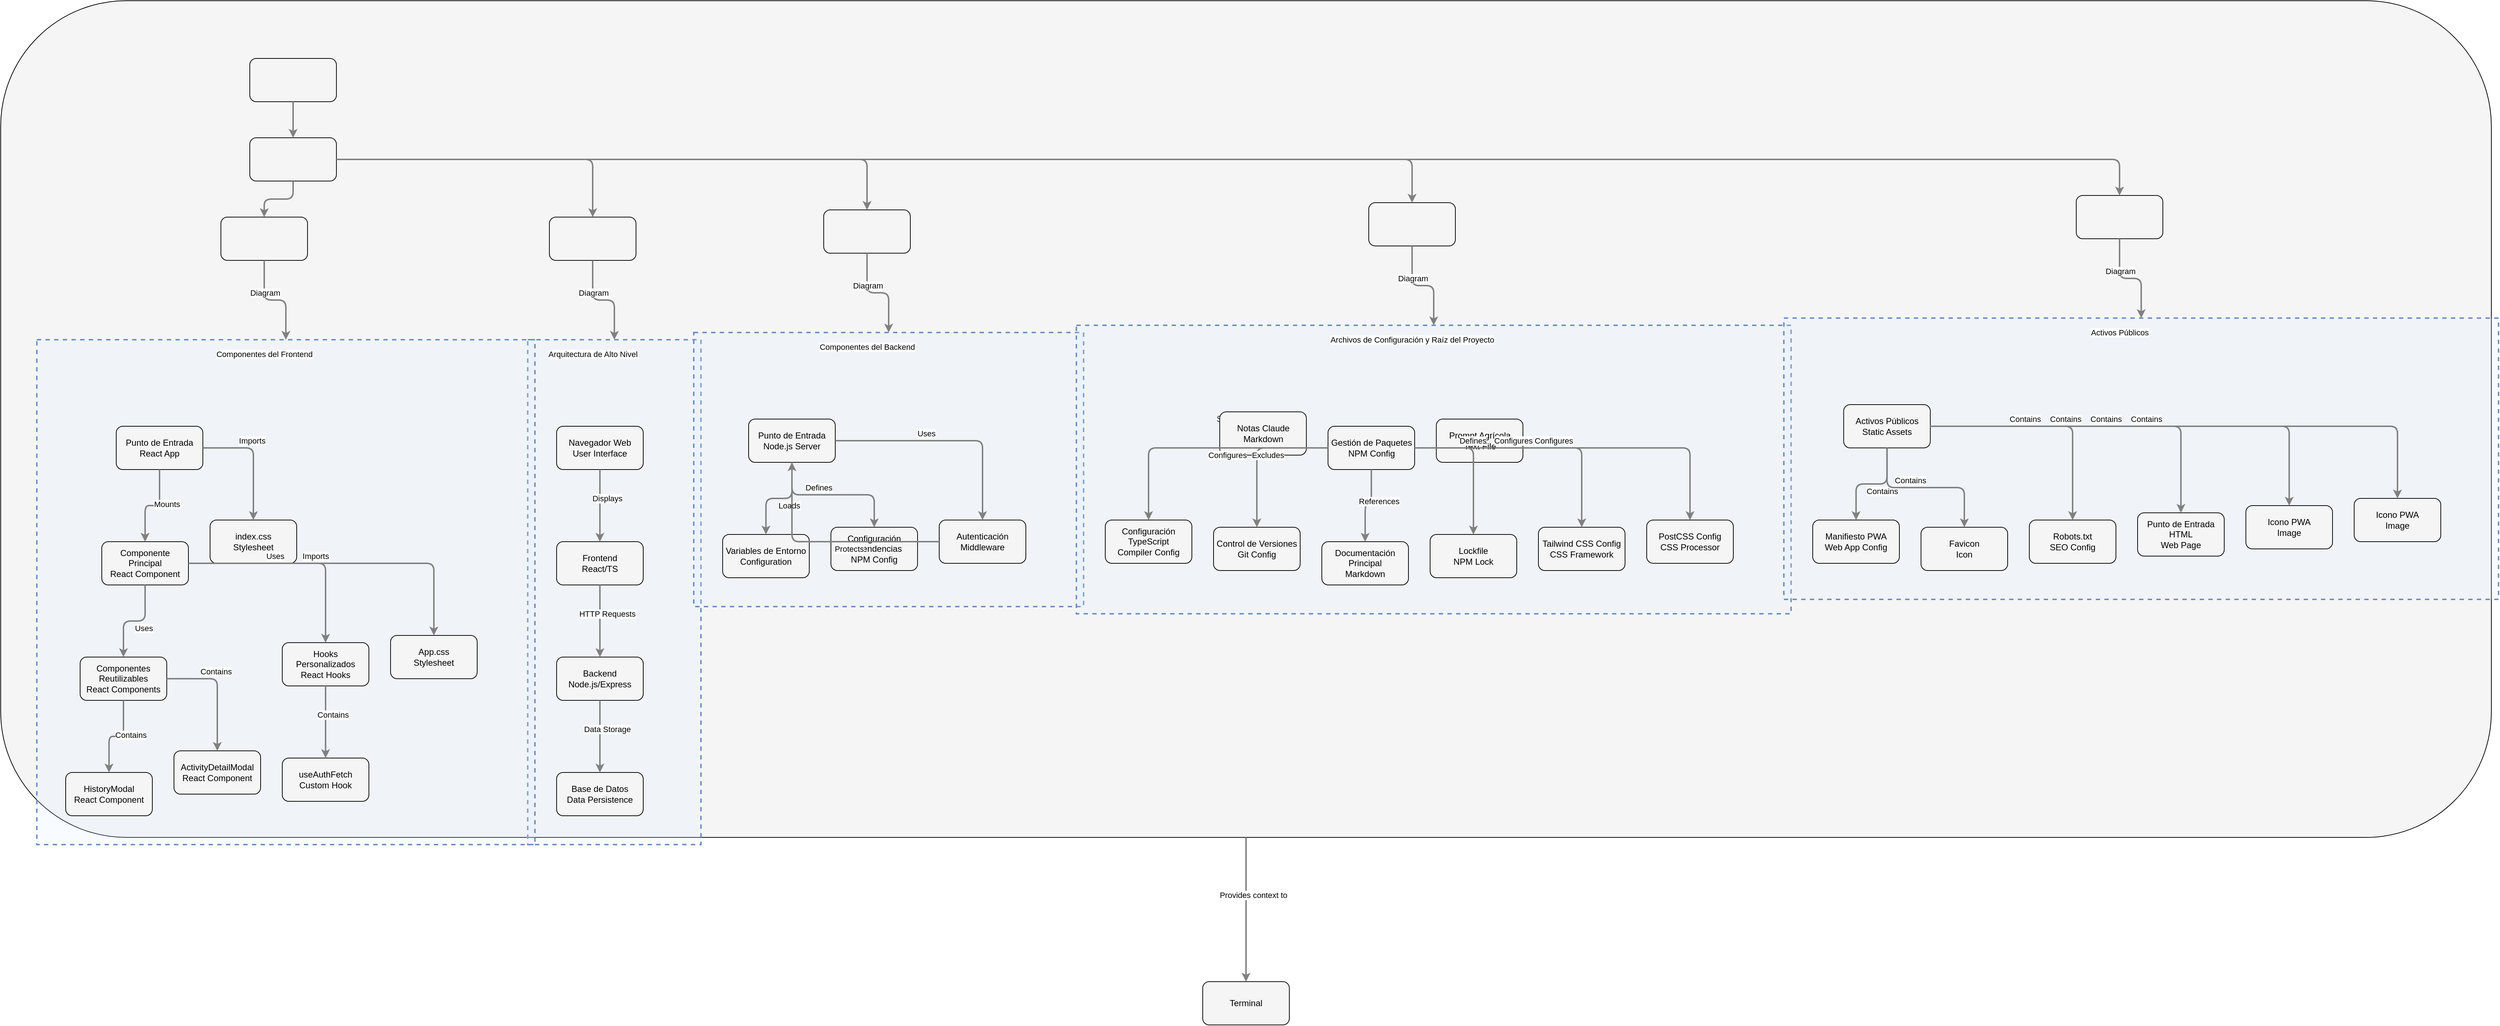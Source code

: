 <?xml version="1.0" encoding="UTF-8"?>
      <mxfile version="14.6.5" type="device">
        <diagram id="codeviz-diagram" name="System Diagram">
          <mxGraphModel dx="1000" dy="1000" grid="1" gridSize="10" guides="1" tooltips="1" connect="1" arrows="1" fold="1" page="1" pageScale="1" pageWidth="1169" pageHeight="827" math="0" shadow="0">
            <root>
              <mxCell id="0"/>
              <mxCell id="1" parent="0"/>
              <mxCell id="section-diagram-5bbf30b0ea00a8905896c60dfb30f44a-Arquitectura-de-Alto-Nivel-wrapper" value="" style="html=1;whiteSpace=wrap;container=1;fillColor=#dae8fc;strokeColor=#6c8ebf;dashed=1;fillOpacity=20;strokeWidth=2;containerType=none;recursiveResize=0;movable=1;resizable=1;autosize=0;dropTarget=0" vertex="1" parent="search-results-group-5bbf30b0ea00a8905896c60dfb30f44a">
                <mxGeometry x="730" y="470" width="240" height="700" as="geometry"/>
              </mxCell>
              <mxCell id="section-diagram-5bbf30b0ea00a8905896c60dfb30f44a-Arquitectura-de-Alto-Nivel-wrapper_label" value="Arquitectura de Alto Nivel" style="edgeLabel;html=1;align=center;verticalAlign=middle;resizable=0;labelBackgroundColor=white;spacing=5" vertex="1" parent="search-results-group-5bbf30b0ea00a8905896c60dfb30f44a">
                <mxGeometry x="738" y="478" width="164" height="24" as="geometry"/>
              </mxCell>
<mxCell id="section-diagram-5bbf30b0ea00a8905896c60dfb30f44a-Componentes-del-Backend-wrapper" value="" style="html=1;whiteSpace=wrap;container=1;fillColor=#dae8fc;strokeColor=#6c8ebf;dashed=1;fillOpacity=20;strokeWidth=2;containerType=none;recursiveResize=0;movable=1;resizable=1;autosize=0;dropTarget=0" vertex="1" parent="search-results-group-5bbf30b0ea00a8905896c60dfb30f44a">
                <mxGeometry x="960" y="460" width="540" height="380" as="geometry"/>
              </mxCell>
              <mxCell id="section-diagram-5bbf30b0ea00a8905896c60dfb30f44a-Componentes-del-Backend-wrapper_label" value="Componentes del Backend" style="edgeLabel;html=1;align=center;verticalAlign=middle;resizable=0;labelBackgroundColor=white;spacing=5" vertex="1" parent="search-results-group-5bbf30b0ea00a8905896c60dfb30f44a">
                <mxGeometry x="968" y="468" width="464" height="24" as="geometry"/>
              </mxCell>
<mxCell id="section-diagram-5bbf30b0ea00a8905896c60dfb30f44a-Componentes-del-Frontend-wrapper" value="" style="html=1;whiteSpace=wrap;container=1;fillColor=#dae8fc;strokeColor=#6c8ebf;dashed=1;fillOpacity=20;strokeWidth=2;containerType=none;recursiveResize=0;movable=1;resizable=1;autosize=0;dropTarget=0" vertex="1" parent="search-results-group-5bbf30b0ea00a8905896c60dfb30f44a">
                <mxGeometry x="50" y="470" width="690" height="700" as="geometry"/>
              </mxCell>
              <mxCell id="section-diagram-5bbf30b0ea00a8905896c60dfb30f44a-Componentes-del-Frontend-wrapper_label" value="Componentes del Frontend" style="edgeLabel;html=1;align=center;verticalAlign=middle;resizable=0;labelBackgroundColor=white;spacing=5" vertex="1" parent="search-results-group-5bbf30b0ea00a8905896c60dfb30f44a">
                <mxGeometry x="58" y="478" width="614" height="24" as="geometry"/>
              </mxCell>
<mxCell id="section-diagram-5bbf30b0ea00a8905896c60dfb30f44a-Archivos-de-Configuración-y-Raíz-del-Proyecto-wrapper" value="" style="html=1;whiteSpace=wrap;container=1;fillColor=#dae8fc;strokeColor=#6c8ebf;dashed=1;fillOpacity=20;strokeWidth=2;containerType=none;recursiveResize=0;movable=1;resizable=1;autosize=0;dropTarget=0" vertex="1" parent="search-results-group-5bbf30b0ea00a8905896c60dfb30f44a">
                <mxGeometry x="1490" y="450" width="990" height="400" as="geometry"/>
              </mxCell>
              <mxCell id="section-diagram-5bbf30b0ea00a8905896c60dfb30f44a-Archivos-de-Configuración-y-Raíz-del-Proyecto-wrapper_label" value="Archivos de Configuración y Raíz del Proyecto" style="edgeLabel;html=1;align=center;verticalAlign=middle;resizable=0;labelBackgroundColor=white;spacing=5" vertex="1" parent="search-results-group-5bbf30b0ea00a8905896c60dfb30f44a">
                <mxGeometry x="1498" y="458" width="914" height="24" as="geometry"/>
              </mxCell>
<mxCell id="section-diagram-5bbf30b0ea00a8905896c60dfb30f44a-Activos-Públicos-wrapper" value="" style="html=1;whiteSpace=wrap;container=1;fillColor=#dae8fc;strokeColor=#6c8ebf;dashed=1;fillOpacity=20;strokeWidth=2;containerType=none;recursiveResize=0;movable=1;resizable=1;autosize=0;dropTarget=0" vertex="1" parent="search-results-group-5bbf30b0ea00a8905896c60dfb30f44a">
                <mxGeometry x="2470" y="440" width="990" height="390" as="geometry"/>
              </mxCell>
              <mxCell id="section-diagram-5bbf30b0ea00a8905896c60dfb30f44a-Activos-Públicos-wrapper_label" value="Activos Públicos" style="edgeLabel;html=1;align=center;verticalAlign=middle;resizable=0;labelBackgroundColor=white;spacing=5" vertex="1" parent="search-results-group-5bbf30b0ea00a8905896c60dfb30f44a">
                <mxGeometry x="2478" y="448" width="914" height="24" as="geometry"/>
              </mxCell>
              <mxCell id="search-results-group-5bbf30b0ea00a8905896c60dfb30f44a" value="Search Results" style="rounded=1;whiteSpace=wrap;html=1;fillColor=#f5f5f5" vertex="1" parent="1">
                    <mxGeometry x="12" y="12" width="3450" height="1160" as="geometry"/>
                  </mxCell>
<mxCell id="terminal-5bbf30b0ea00a8905896c60dfb30f44a" value="Terminal" style="rounded=1;whiteSpace=wrap;html=1;fillColor=#f5f5f5" vertex="1" parent="1">
                    <mxGeometry x="1677" y="1372" width="120" height="60" as="geometry"/>
                  </mxCell>
<mxCell id="search-result-5bbf30b0ea00a8905896c60dfb30f44a" value="" style="rounded=1;whiteSpace=wrap;html=1;fillColor=#f5f5f5" vertex="1" parent="search-results-group-5bbf30b0ea00a8905896c60dfb30f44a">
                    <mxGeometry x="345" y="80" width="120" height="60" as="geometry"/>
                  </mxCell>
<mxCell id="backend_5bbf30b0ea00a8905896c60dfb30f44a_section_section-diagram-5bbf30b0ea00a8905896c60dfb30f44a-Arquitectura-de-Alto-Nivel" value="Backend&lt;br&gt;Node.js/Express" style="rounded=1;whiteSpace=wrap;html=1;fillColor=#f5f5f5" vertex="1" parent="section-diagram-5bbf30b0ea00a8905896c60dfb30f44a-Arquitectura-de-Alto-Nivel-wrapper">
                    <mxGeometry x="40" y="440" width="120" height="60" as="geometry"/>
                  </mxCell>
<mxCell id="browser_5bbf30b0ea00a8905896c60dfb30f44a_section_section-diagram-5bbf30b0ea00a8905896c60dfb30f44a-Arquitectura-de-Alto-Nivel" value="Navegador Web&lt;br&gt;User Interface" style="rounded=1;whiteSpace=wrap;html=1;fillColor=#f5f5f5" vertex="1" parent="section-diagram-5bbf30b0ea00a8905896c60dfb30f44a-Arquitectura-de-Alto-Nivel-wrapper">
                    <mxGeometry x="40" y="120" width="120" height="60" as="geometry"/>
                  </mxCell>
<mxCell id="database_5bbf30b0ea00a8905896c60dfb30f44a_section_section-diagram-5bbf30b0ea00a8905896c60dfb30f44a-Arquitectura-de-Alto-Nivel" value="Base de Datos&lt;br&gt;Data Persistence" style="rounded=1;whiteSpace=wrap;html=1;fillColor=#f5f5f5" vertex="1" parent="section-diagram-5bbf30b0ea00a8905896c60dfb30f44a-Arquitectura-de-Alto-Nivel-wrapper">
                    <mxGeometry x="40" y="600" width="120" height="60" as="geometry"/>
                  </mxCell>
<mxCell id="frontend_5bbf30b0ea00a8905896c60dfb30f44a_section_section-diagram-5bbf30b0ea00a8905896c60dfb30f44a-Arquitectura-de-Alto-Nivel" value="Frontend&lt;br&gt;React/TS" style="rounded=1;whiteSpace=wrap;html=1;fillColor=#f5f5f5" vertex="1" parent="section-diagram-5bbf30b0ea00a8905896c60dfb30f44a-Arquitectura-de-Alto-Nivel-wrapper">
                    <mxGeometry x="40" y="280" width="120" height="60" as="geometry"/>
                  </mxCell>
<mxCell id="authMiddleware_5bbf30b0ea00a8905896c60dfb30f44a_section_section-diagram-5bbf30b0ea00a8905896c60dfb30f44a-Componentes-del-Backend" value="Autenticación&lt;br&gt;Middleware" style="rounded=1;whiteSpace=wrap;html=1;fillColor=#f5f5f5" vertex="1" parent="section-diagram-5bbf30b0ea00a8905896c60dfb30f44a-Componentes-del-Backend-wrapper">
                    <mxGeometry x="340" y="260" width="120" height="60" as="geometry"/>
                  </mxCell>
<mxCell id="backendEntry_5bbf30b0ea00a8905896c60dfb30f44a_section_section-diagram-5bbf30b0ea00a8905896c60dfb30f44a-Componentes-del-Backend" value="Punto de Entrada&lt;br&gt;Node.js Server" style="rounded=1;whiteSpace=wrap;html=1;fillColor=#f5f5f5" vertex="1" parent="section-diagram-5bbf30b0ea00a8905896c60dfb30f44a-Componentes-del-Backend-wrapper">
                    <mxGeometry x="76" y="120" width="120" height="60" as="geometry"/>
                  </mxCell>
<mxCell id="envConfig_5bbf30b0ea00a8905896c60dfb30f44a_section_section-diagram-5bbf30b0ea00a8905896c60dfb30f44a-Componentes-del-Backend" value="Variables de Entorno&lt;br&gt;Configuration" style="rounded=1;whiteSpace=wrap;html=1;fillColor=#f5f5f5" vertex="1" parent="section-diagram-5bbf30b0ea00a8905896c60dfb30f44a-Componentes-del-Backend-wrapper">
                    <mxGeometry x="40" y="280" width="120" height="60" as="geometry"/>
                  </mxCell>
<mxCell id="packageJson_5bbf30b0ea00a8905896c60dfb30f44a_section_section-diagram-5bbf30b0ea00a8905896c60dfb30f44a-Componentes-del-Backend" value="Configuración Dependencias&lt;br&gt;NPM Config" style="rounded=1;whiteSpace=wrap;html=1;fillColor=#f5f5f5" vertex="1" parent="section-diagram-5bbf30b0ea00a8905896c60dfb30f44a-Componentes-del-Backend-wrapper">
                    <mxGeometry x="190" y="270" width="120" height="60" as="geometry"/>
                  </mxCell>
<mxCell id="activityModal_5bbf30b0ea00a8905896c60dfb30f44a_section_section-diagram-5bbf30b0ea00a8905896c60dfb30f44a-Componentes-del-Frontend" value="ActivityDetailModal&lt;br&gt;React Component" style="rounded=1;whiteSpace=wrap;html=1;fillColor=#f5f5f5" vertex="1" parent="section-diagram-5bbf30b0ea00a8905896c60dfb30f44a-Componentes-del-Frontend-wrapper">
                    <mxGeometry x="190" y="570" width="120" height="60" as="geometry"/>
                  </mxCell>
<mxCell id="appComponent_5bbf30b0ea00a8905896c60dfb30f44a_section_section-diagram-5bbf30b0ea00a8905896c60dfb30f44a-Componentes-del-Frontend" value="Componente Principal&lt;br&gt;React Component" style="rounded=1;whiteSpace=wrap;html=1;fillColor=#f5f5f5" vertex="1" parent="section-diagram-5bbf30b0ea00a8905896c60dfb30f44a-Componentes-del-Frontend-wrapper">
                    <mxGeometry x="90" y="280" width="120" height="60" as="geometry"/>
                  </mxCell>
<mxCell id="appCss_5bbf30b0ea00a8905896c60dfb30f44a_section_section-diagram-5bbf30b0ea00a8905896c60dfb30f44a-Componentes-del-Frontend" value="App.css&lt;br&gt;Stylesheet" style="rounded=1;whiteSpace=wrap;html=1;fillColor=#f5f5f5" vertex="1" parent="section-diagram-5bbf30b0ea00a8905896c60dfb30f44a-Componentes-del-Frontend-wrapper">
                    <mxGeometry x="490" y="410" width="120" height="60" as="geometry"/>
                  </mxCell>
<mxCell id="authFetchHook_5bbf30b0ea00a8905896c60dfb30f44a_section_section-diagram-5bbf30b0ea00a8905896c60dfb30f44a-Componentes-del-Frontend" value="useAuthFetch&lt;br&gt;Custom Hook" style="rounded=1;whiteSpace=wrap;html=1;fillColor=#f5f5f5" vertex="1" parent="section-diagram-5bbf30b0ea00a8905896c60dfb30f44a-Componentes-del-Frontend-wrapper">
                    <mxGeometry x="340" y="580" width="120" height="60" as="geometry"/>
                  </mxCell>
<mxCell id="componentsFolder_5bbf30b0ea00a8905896c60dfb30f44a_section_section-diagram-5bbf30b0ea00a8905896c60dfb30f44a-Componentes-del-Frontend" value="Componentes Reutilizables&lt;br&gt;React Components" style="rounded=1;whiteSpace=wrap;html=1;fillColor=#f5f5f5" vertex="1" parent="section-diagram-5bbf30b0ea00a8905896c60dfb30f44a-Componentes-del-Frontend-wrapper">
                    <mxGeometry x="60" y="440" width="120" height="60" as="geometry"/>
                  </mxCell>
<mxCell id="frontendEntry_5bbf30b0ea00a8905896c60dfb30f44a_section_section-diagram-5bbf30b0ea00a8905896c60dfb30f44a-Componentes-del-Frontend" value="Punto de Entrada&lt;br&gt;React App" style="rounded=1;whiteSpace=wrap;html=1;fillColor=#f5f5f5" vertex="1" parent="section-diagram-5bbf30b0ea00a8905896c60dfb30f44a-Componentes-del-Frontend-wrapper">
                    <mxGeometry x="110" y="120" width="120" height="60" as="geometry"/>
                  </mxCell>
<mxCell id="historyModal_5bbf30b0ea00a8905896c60dfb30f44a_section_section-diagram-5bbf30b0ea00a8905896c60dfb30f44a-Componentes-del-Frontend" value="HistoryModal&lt;br&gt;React Component" style="rounded=1;whiteSpace=wrap;html=1;fillColor=#f5f5f5" vertex="1" parent="section-diagram-5bbf30b0ea00a8905896c60dfb30f44a-Componentes-del-Frontend-wrapper">
                    <mxGeometry x="40" y="600" width="120" height="60" as="geometry"/>
                  </mxCell>
<mxCell id="hooksFolder_5bbf30b0ea00a8905896c60dfb30f44a_section_section-diagram-5bbf30b0ea00a8905896c60dfb30f44a-Componentes-del-Frontend" value="Hooks Personalizados&lt;br&gt;React Hooks" style="rounded=1;whiteSpace=wrap;html=1;fillColor=#f5f5f5" vertex="1" parent="section-diagram-5bbf30b0ea00a8905896c60dfb30f44a-Componentes-del-Frontend-wrapper">
                    <mxGeometry x="340" y="420" width="120" height="60" as="geometry"/>
                  </mxCell>
<mxCell id="indexCss_5bbf30b0ea00a8905896c60dfb30f44a_section_section-diagram-5bbf30b0ea00a8905896c60dfb30f44a-Componentes-del-Frontend" value="index.css&lt;br&gt;Stylesheet" style="rounded=1;whiteSpace=wrap;html=1;fillColor=#f5f5f5" vertex="1" parent="section-diagram-5bbf30b0ea00a8905896c60dfb30f44a-Componentes-del-Frontend-wrapper">
                    <mxGeometry x="240" y="250" width="120" height="60" as="geometry"/>
                  </mxCell>
<mxCell id="claudeMd_5bbf30b0ea00a8905896c60dfb30f44a_section_section-diagram-5bbf30b0ea00a8905896c60dfb30f44a-Archivos-de-Configuración-y-Raíz-del-Proyecto" value="Notas Claude&lt;br&gt;Markdown" style="rounded=1;whiteSpace=wrap;html=1;fillColor=#f5f5f5" vertex="1" parent="section-diagram-5bbf30b0ea00a8905896c60dfb30f44a-Archivos-de-Configuración-y-Raíz-del-Proyecto-wrapper">
                    <mxGeometry x="198.571" y="120" width="120" height="60" as="geometry"/>
                  </mxCell>
<mxCell id="gitignore_5bbf30b0ea00a8905896c60dfb30f44a_section_section-diagram-5bbf30b0ea00a8905896c60dfb30f44a-Archivos-de-Configuración-y-Raíz-del-Proyecto" value="Control de Versiones&lt;br&gt;Git Config" style="rounded=1;whiteSpace=wrap;html=1;fillColor=#f5f5f5" vertex="1" parent="section-diagram-5bbf30b0ea00a8905896c60dfb30f44a-Archivos-de-Configuración-y-Raíz-del-Proyecto-wrapper">
                    <mxGeometry x="190" y="280" width="120" height="60" as="geometry"/>
                  </mxCell>
<mxCell id="packageJsonRoot_5bbf30b0ea00a8905896c60dfb30f44a_section_section-diagram-5bbf30b0ea00a8905896c60dfb30f44a-Archivos-de-Configuración-y-Raíz-del-Proyecto" value="Gestión de Paquetes&lt;br&gt;NPM Config" style="rounded=1;whiteSpace=wrap;html=1;fillColor=#f5f5f5" vertex="1" parent="section-diagram-5bbf30b0ea00a8905896c60dfb30f44a-Archivos-de-Configuración-y-Raíz-del-Proyecto-wrapper">
                    <mxGeometry x="348.571" y="140" width="120" height="60" as="geometry"/>
                  </mxCell>
<mxCell id="packageLockJson_5bbf30b0ea00a8905896c60dfb30f44a_section_section-diagram-5bbf30b0ea00a8905896c60dfb30f44a-Archivos-de-Configuración-y-Raíz-del-Proyecto" value="Lockfile&lt;br&gt;NPM Lock" style="rounded=1;whiteSpace=wrap;html=1;fillColor=#f5f5f5" vertex="1" parent="section-diagram-5bbf30b0ea00a8905896c60dfb30f44a-Archivos-de-Configuración-y-Raíz-del-Proyecto-wrapper">
                    <mxGeometry x="490" y="290" width="120" height="60" as="geometry"/>
                  </mxCell>
<mxCell id="postcssConfig_5bbf30b0ea00a8905896c60dfb30f44a_section_section-diagram-5bbf30b0ea00a8905896c60dfb30f44a-Archivos-de-Configuración-y-Raíz-del-Proyecto" value="PostCSS Config&lt;br&gt;CSS Processor" style="rounded=1;whiteSpace=wrap;html=1;fillColor=#f5f5f5" vertex="1" parent="section-diagram-5bbf30b0ea00a8905896c60dfb30f44a-Archivos-de-Configuración-y-Raíz-del-Proyecto-wrapper">
                    <mxGeometry x="790" y="270" width="120" height="60" as="geometry"/>
                  </mxCell>
<mxCell id="promptTxt_5bbf30b0ea00a8905896c60dfb30f44a_section_section-diagram-5bbf30b0ea00a8905896c60dfb30f44a-Archivos-de-Configuración-y-Raíz-del-Proyecto" value="Prompt Agrícola&lt;br&gt;Text File" style="rounded=1;whiteSpace=wrap;html=1;fillColor=#f5f5f5" vertex="1" parent="section-diagram-5bbf30b0ea00a8905896c60dfb30f44a-Archivos-de-Configuración-y-Raíz-del-Proyecto-wrapper">
                    <mxGeometry x="498.571" y="130" width="120" height="60" as="geometry"/>
                  </mxCell>
<mxCell id="readme_5bbf30b0ea00a8905896c60dfb30f44a_section_section-diagram-5bbf30b0ea00a8905896c60dfb30f44a-Archivos-de-Configuración-y-Raíz-del-Proyecto" value="Documentación Principal&lt;br&gt;Markdown" style="rounded=1;whiteSpace=wrap;html=1;fillColor=#f5f5f5" vertex="1" parent="section-diagram-5bbf30b0ea00a8905896c60dfb30f44a-Archivos-de-Configuración-y-Raíz-del-Proyecto-wrapper">
                    <mxGeometry x="340" y="300" width="120" height="60" as="geometry"/>
                  </mxCell>
<mxCell id="tailwindConfig_5bbf30b0ea00a8905896c60dfb30f44a_section_section-diagram-5bbf30b0ea00a8905896c60dfb30f44a-Archivos-de-Configuración-y-Raíz-del-Proyecto" value="Tailwind CSS Config&lt;br&gt;CSS Framework" style="rounded=1;whiteSpace=wrap;html=1;fillColor=#f5f5f5" vertex="1" parent="section-diagram-5bbf30b0ea00a8905896c60dfb30f44a-Archivos-de-Configuración-y-Raíz-del-Proyecto-wrapper">
                    <mxGeometry x="640" y="280" width="120" height="60" as="geometry"/>
                  </mxCell>
<mxCell id="tsconfig_5bbf30b0ea00a8905896c60dfb30f44a_section_section-diagram-5bbf30b0ea00a8905896c60dfb30f44a-Archivos-de-Configuración-y-Raíz-del-Proyecto" value="Configuración TypeScript&lt;br&gt;Compiler Config" style="rounded=1;whiteSpace=wrap;html=1;fillColor=#f5f5f5" vertex="1" parent="section-diagram-5bbf30b0ea00a8905896c60dfb30f44a-Archivos-de-Configuración-y-Raíz-del-Proyecto-wrapper">
                    <mxGeometry x="40" y="270" width="120" height="60" as="geometry"/>
                  </mxCell>
<mxCell id="favicon_5bbf30b0ea00a8905896c60dfb30f44a_section_section-diagram-5bbf30b0ea00a8905896c60dfb30f44a-Activos-Públicos" value="Favicon&lt;br&gt;Icon" style="rounded=1;whiteSpace=wrap;html=1;fillColor=#f5f5f5" vertex="1" parent="section-diagram-5bbf30b0ea00a8905896c60dfb30f44a-Activos-Públicos-wrapper">
                    <mxGeometry x="190" y="290" width="120" height="60" as="geometry"/>
                  </mxCell>
<mxCell id="indexHtml_5bbf30b0ea00a8905896c60dfb30f44a_section_section-diagram-5bbf30b0ea00a8905896c60dfb30f44a-Activos-Públicos" value="Punto de Entrada HTML&lt;br&gt;Web Page" style="rounded=1;whiteSpace=wrap;html=1;fillColor=#f5f5f5" vertex="1" parent="section-diagram-5bbf30b0ea00a8905896c60dfb30f44a-Activos-Públicos-wrapper">
                    <mxGeometry x="490" y="270" width="120" height="60" as="geometry"/>
                  </mxCell>
<mxCell id="logo192_5bbf30b0ea00a8905896c60dfb30f44a_section_section-diagram-5bbf30b0ea00a8905896c60dfb30f44a-Activos-Públicos" value="Icono PWA&lt;br&gt;Image" style="rounded=1;whiteSpace=wrap;html=1;fillColor=#f5f5f5" vertex="1" parent="section-diagram-5bbf30b0ea00a8905896c60dfb30f44a-Activos-Públicos-wrapper">
                    <mxGeometry x="640" y="260" width="120" height="60" as="geometry"/>
                  </mxCell>
<mxCell id="logo512_5bbf30b0ea00a8905896c60dfb30f44a_section_section-diagram-5bbf30b0ea00a8905896c60dfb30f44a-Activos-Públicos" value="Icono PWA&lt;br&gt;Image" style="rounded=1;whiteSpace=wrap;html=1;fillColor=#f5f5f5" vertex="1" parent="section-diagram-5bbf30b0ea00a8905896c60dfb30f44a-Activos-Públicos-wrapper">
                    <mxGeometry x="790" y="250" width="120" height="60" as="geometry"/>
                  </mxCell>
<mxCell id="manifestJson_5bbf30b0ea00a8905896c60dfb30f44a_section_section-diagram-5bbf30b0ea00a8905896c60dfb30f44a-Activos-Públicos" value="Manifiesto PWA&lt;br&gt;Web App Config" style="rounded=1;whiteSpace=wrap;html=1;fillColor=#f5f5f5" vertex="1" parent="section-diagram-5bbf30b0ea00a8905896c60dfb30f44a-Activos-Públicos-wrapper">
                    <mxGeometry x="40" y="280" width="120" height="60" as="geometry"/>
                  </mxCell>
<mxCell id="publicFolder_5bbf30b0ea00a8905896c60dfb30f44a_section_section-diagram-5bbf30b0ea00a8905896c60dfb30f44a-Activos-Públicos" value="Activos Públicos&lt;br&gt;Static Assets" style="rounded=1;whiteSpace=wrap;html=1;fillColor=#f5f5f5" vertex="1" parent="section-diagram-5bbf30b0ea00a8905896c60dfb30f44a-Activos-Públicos-wrapper">
                    <mxGeometry x="82.857" y="120" width="120" height="60" as="geometry"/>
                  </mxCell>
<mxCell id="robotsTxt_5bbf30b0ea00a8905896c60dfb30f44a_section_section-diagram-5bbf30b0ea00a8905896c60dfb30f44a-Activos-Públicos" value="Robots.txt&lt;br&gt;SEO Config" style="rounded=1;whiteSpace=wrap;html=1;fillColor=#f5f5f5" vertex="1" parent="section-diagram-5bbf30b0ea00a8905896c60dfb30f44a-Activos-Públicos-wrapper">
                    <mxGeometry x="340" y="280" width="120" height="60" as="geometry"/>
                  </mxCell>
<mxCell id="report-section-5bbf30b0ea00a8905896c60dfb30f44a-0" value="" style="rounded=1;whiteSpace=wrap;html=1;fillColor=#f5f5f5" vertex="1" parent="search-results-group-5bbf30b0ea00a8905896c60dfb30f44a">
                    <mxGeometry x="345" y="190" width="120" height="60" as="geometry"/>
                  </mxCell>
<mxCell id="report-section-5bbf30b0ea00a8905896c60dfb30f44a-1" value="" style="rounded=1;whiteSpace=wrap;html=1;fillColor=#f5f5f5" vertex="1" parent="search-results-group-5bbf30b0ea00a8905896c60dfb30f44a">
                    <mxGeometry x="760" y="300" width="120" height="60" as="geometry"/>
                  </mxCell>
<mxCell id="report-section-5bbf30b0ea00a8905896c60dfb30f44a-2" value="" style="rounded=1;whiteSpace=wrap;html=1;fillColor=#f5f5f5" vertex="1" parent="search-results-group-5bbf30b0ea00a8905896c60dfb30f44a">
                    <mxGeometry x="1140" y="290" width="120" height="60" as="geometry"/>
                  </mxCell>
<mxCell id="report-section-5bbf30b0ea00a8905896c60dfb30f44a-3" value="" style="rounded=1;whiteSpace=wrap;html=1;fillColor=#f5f5f5" vertex="1" parent="search-results-group-5bbf30b0ea00a8905896c60dfb30f44a">
                    <mxGeometry x="305" y="300" width="120" height="60" as="geometry"/>
                  </mxCell>
<mxCell id="report-section-5bbf30b0ea00a8905896c60dfb30f44a-4" value="" style="rounded=1;whiteSpace=wrap;html=1;fillColor=#f5f5f5" vertex="1" parent="search-results-group-5bbf30b0ea00a8905896c60dfb30f44a">
                    <mxGeometry x="1895" y="280" width="120" height="60" as="geometry"/>
                  </mxCell>
<mxCell id="report-section-5bbf30b0ea00a8905896c60dfb30f44a-5" value="" style="rounded=1;whiteSpace=wrap;html=1;fillColor=#f5f5f5" vertex="1" parent="search-results-group-5bbf30b0ea00a8905896c60dfb30f44a">
                    <mxGeometry x="2875" y="270" width="120" height="60" as="geometry"/>
                  </mxCell>
              <mxCell id="edge-edge-search-to-terminal-5bbf30b0ea00a8905896c60dfb30f44a" style="edgeStyle=orthogonalEdgeStyle;rounded=1;orthogonalLoop=1;jettySize=auto;html=1;strokeColor=#808080;strokeWidth=2;jumpStyle=arc;jumpSize=10;spacing=15;labelBackgroundColor=white;labelBorderColor=none" edge="1" parent="1" source="search-results-group-5bbf30b0ea00a8905896c60dfb30f44a" target="terminal-5bbf30b0ea00a8905896c60dfb30f44a">
                  <mxGeometry relative="1" as="geometry"/>
                </mxCell>
                <mxCell id="edge-edge-search-to-terminal-5bbf30b0ea00a8905896c60dfb30f44a_label" value="Provides context to" style="edgeLabel;html=1;align=center;verticalAlign=middle;resizable=0;points=[];" vertex="1" connectable="0" parent="edge-edge-search-to-terminal-5bbf30b0ea00a8905896c60dfb30f44a">
                  <mxGeometry x="-0.2" y="10" relative="1" as="geometry">
                    <mxPoint as="offset"/>
                  </mxGeometry>
                </mxCell>
<mxCell id="edge-L_frontend_backend_0_5bbf30b0ea00a8905896c60dfb30f44a_section_section-diagram-5bbf30b0ea00a8905896c60dfb30f44a-Arquitectura-de-Alto-Nivel" style="edgeStyle=orthogonalEdgeStyle;rounded=1;orthogonalLoop=1;jettySize=auto;html=1;strokeColor=#808080;strokeWidth=2;jumpStyle=arc;jumpSize=10;spacing=15;labelBackgroundColor=white;labelBorderColor=none" edge="1" parent="1" source="frontend_5bbf30b0ea00a8905896c60dfb30f44a_section_section-diagram-5bbf30b0ea00a8905896c60dfb30f44a-Arquitectura-de-Alto-Nivel" target="backend_5bbf30b0ea00a8905896c60dfb30f44a_section_section-diagram-5bbf30b0ea00a8905896c60dfb30f44a-Arquitectura-de-Alto-Nivel">
                  <mxGeometry relative="1" as="geometry"/>
                </mxCell>
                <mxCell id="edge-L_frontend_backend_0_5bbf30b0ea00a8905896c60dfb30f44a_section_section-diagram-5bbf30b0ea00a8905896c60dfb30f44a-Arquitectura-de-Alto-Nivel_label" value="HTTP Requests" style="edgeLabel;html=1;align=center;verticalAlign=middle;resizable=0;points=[];" vertex="1" connectable="0" parent="edge-L_frontend_backend_0_5bbf30b0ea00a8905896c60dfb30f44a_section_section-diagram-5bbf30b0ea00a8905896c60dfb30f44a-Arquitectura-de-Alto-Nivel">
                  <mxGeometry x="-0.2" y="10" relative="1" as="geometry">
                    <mxPoint as="offset"/>
                  </mxGeometry>
                </mxCell>
<mxCell id="edge-L_browser_frontend_1_5bbf30b0ea00a8905896c60dfb30f44a_section_section-diagram-5bbf30b0ea00a8905896c60dfb30f44a-Arquitectura-de-Alto-Nivel" style="edgeStyle=orthogonalEdgeStyle;rounded=1;orthogonalLoop=1;jettySize=auto;html=1;strokeColor=#808080;strokeWidth=2;jumpStyle=arc;jumpSize=10;spacing=15;labelBackgroundColor=white;labelBorderColor=none" edge="1" parent="1" source="browser_5bbf30b0ea00a8905896c60dfb30f44a_section_section-diagram-5bbf30b0ea00a8905896c60dfb30f44a-Arquitectura-de-Alto-Nivel" target="frontend_5bbf30b0ea00a8905896c60dfb30f44a_section_section-diagram-5bbf30b0ea00a8905896c60dfb30f44a-Arquitectura-de-Alto-Nivel">
                  <mxGeometry relative="1" as="geometry"/>
                </mxCell>
                <mxCell id="edge-L_browser_frontend_1_5bbf30b0ea00a8905896c60dfb30f44a_section_section-diagram-5bbf30b0ea00a8905896c60dfb30f44a-Arquitectura-de-Alto-Nivel_label" value="Displays" style="edgeLabel;html=1;align=center;verticalAlign=middle;resizable=0;points=[];" vertex="1" connectable="0" parent="edge-L_browser_frontend_1_5bbf30b0ea00a8905896c60dfb30f44a_section_section-diagram-5bbf30b0ea00a8905896c60dfb30f44a-Arquitectura-de-Alto-Nivel">
                  <mxGeometry x="-0.2" y="10" relative="1" as="geometry">
                    <mxPoint as="offset"/>
                  </mxGeometry>
                </mxCell>
<mxCell id="edge-L_backend_database_2_5bbf30b0ea00a8905896c60dfb30f44a_section_section-diagram-5bbf30b0ea00a8905896c60dfb30f44a-Arquitectura-de-Alto-Nivel" style="edgeStyle=orthogonalEdgeStyle;rounded=1;orthogonalLoop=1;jettySize=auto;html=1;strokeColor=#808080;strokeWidth=2;jumpStyle=arc;jumpSize=10;spacing=15;labelBackgroundColor=white;labelBorderColor=none" edge="1" parent="1" source="backend_5bbf30b0ea00a8905896c60dfb30f44a_section_section-diagram-5bbf30b0ea00a8905896c60dfb30f44a-Arquitectura-de-Alto-Nivel" target="database_5bbf30b0ea00a8905896c60dfb30f44a_section_section-diagram-5bbf30b0ea00a8905896c60dfb30f44a-Arquitectura-de-Alto-Nivel">
                  <mxGeometry relative="1" as="geometry"/>
                </mxCell>
                <mxCell id="edge-L_backend_database_2_5bbf30b0ea00a8905896c60dfb30f44a_section_section-diagram-5bbf30b0ea00a8905896c60dfb30f44a-Arquitectura-de-Alto-Nivel_label" value="Data Storage" style="edgeLabel;html=1;align=center;verticalAlign=middle;resizable=0;points=[];" vertex="1" connectable="0" parent="edge-L_backend_database_2_5bbf30b0ea00a8905896c60dfb30f44a_section_section-diagram-5bbf30b0ea00a8905896c60dfb30f44a-Arquitectura-de-Alto-Nivel">
                  <mxGeometry x="-0.2" y="10" relative="1" as="geometry">
                    <mxPoint as="offset"/>
                  </mxGeometry>
                </mxCell>
<mxCell id="edge-report-section-5bbf30b0ea00a8905896c60dfb30f44a-1-to-section-diagram-5bbf30b0ea00a8905896c60dfb30f44a-Arquitectura-de-Alto-Nivel-wrapper" style="edgeStyle=orthogonalEdgeStyle;rounded=1;orthogonalLoop=1;jettySize=auto;html=1;strokeColor=#808080;strokeWidth=2;jumpStyle=arc;jumpSize=10;spacing=15;labelBackgroundColor=white;labelBorderColor=none" edge="1" parent="1" source="report-section-5bbf30b0ea00a8905896c60dfb30f44a-1" target="section-diagram-5bbf30b0ea00a8905896c60dfb30f44a-Arquitectura-de-Alto-Nivel-wrapper">
                  <mxGeometry relative="1" as="geometry"/>
                </mxCell>
                <mxCell id="edge-report-section-5bbf30b0ea00a8905896c60dfb30f44a-1-to-section-diagram-5bbf30b0ea00a8905896c60dfb30f44a-Arquitectura-de-Alto-Nivel-wrapper_label" value="Diagram" style="edgeLabel;html=1;align=center;verticalAlign=middle;resizable=0;points=[];" vertex="1" connectable="0" parent="edge-report-section-5bbf30b0ea00a8905896c60dfb30f44a-1-to-section-diagram-5bbf30b0ea00a8905896c60dfb30f44a-Arquitectura-de-Alto-Nivel-wrapper">
                  <mxGeometry x="-0.2" y="10" relative="1" as="geometry">
                    <mxPoint as="offset"/>
                  </mxGeometry>
                </mxCell>
<mxCell id="edge-L_backendEntry_authMiddleware_0_5bbf30b0ea00a8905896c60dfb30f44a_section_section-diagram-5bbf30b0ea00a8905896c60dfb30f44a-Componentes-del-Backend" style="edgeStyle=orthogonalEdgeStyle;rounded=1;orthogonalLoop=1;jettySize=auto;html=1;strokeColor=#808080;strokeWidth=2;jumpStyle=arc;jumpSize=10;spacing=15;labelBackgroundColor=white;labelBorderColor=none" edge="1" parent="1" source="backendEntry_5bbf30b0ea00a8905896c60dfb30f44a_section_section-diagram-5bbf30b0ea00a8905896c60dfb30f44a-Componentes-del-Backend" target="authMiddleware_5bbf30b0ea00a8905896c60dfb30f44a_section_section-diagram-5bbf30b0ea00a8905896c60dfb30f44a-Componentes-del-Backend">
                  <mxGeometry relative="1" as="geometry"/>
                </mxCell>
                <mxCell id="edge-L_backendEntry_authMiddleware_0_5bbf30b0ea00a8905896c60dfb30f44a_section_section-diagram-5bbf30b0ea00a8905896c60dfb30f44a-Componentes-del-Backend_label" value="Uses" style="edgeLabel;html=1;align=center;verticalAlign=middle;resizable=0;points=[];" vertex="1" connectable="0" parent="edge-L_backendEntry_authMiddleware_0_5bbf30b0ea00a8905896c60dfb30f44a_section_section-diagram-5bbf30b0ea00a8905896c60dfb30f44a-Componentes-del-Backend">
                  <mxGeometry x="-0.2" y="10" relative="1" as="geometry">
                    <mxPoint as="offset"/>
                  </mxGeometry>
                </mxCell>
<mxCell id="edge-L_backendEntry_envConfig_1_5bbf30b0ea00a8905896c60dfb30f44a_section_section-diagram-5bbf30b0ea00a8905896c60dfb30f44a-Componentes-del-Backend" style="edgeStyle=orthogonalEdgeStyle;rounded=1;orthogonalLoop=1;jettySize=auto;html=1;strokeColor=#808080;strokeWidth=2;jumpStyle=arc;jumpSize=10;spacing=15;labelBackgroundColor=white;labelBorderColor=none" edge="1" parent="1" source="backendEntry_5bbf30b0ea00a8905896c60dfb30f44a_section_section-diagram-5bbf30b0ea00a8905896c60dfb30f44a-Componentes-del-Backend" target="envConfig_5bbf30b0ea00a8905896c60dfb30f44a_section_section-diagram-5bbf30b0ea00a8905896c60dfb30f44a-Componentes-del-Backend">
                  <mxGeometry relative="1" as="geometry"/>
                </mxCell>
                <mxCell id="edge-L_backendEntry_envConfig_1_5bbf30b0ea00a8905896c60dfb30f44a_section_section-diagram-5bbf30b0ea00a8905896c60dfb30f44a-Componentes-del-Backend_label" value="Loads" style="edgeLabel;html=1;align=center;verticalAlign=middle;resizable=0;points=[];" vertex="1" connectable="0" parent="edge-L_backendEntry_envConfig_1_5bbf30b0ea00a8905896c60dfb30f44a_section_section-diagram-5bbf30b0ea00a8905896c60dfb30f44a-Componentes-del-Backend">
                  <mxGeometry x="-0.2" y="10" relative="1" as="geometry">
                    <mxPoint as="offset"/>
                  </mxGeometry>
                </mxCell>
<mxCell id="edge-L_backendEntry_packageJson_2_5bbf30b0ea00a8905896c60dfb30f44a_section_section-diagram-5bbf30b0ea00a8905896c60dfb30f44a-Componentes-del-Backend" style="edgeStyle=orthogonalEdgeStyle;rounded=1;orthogonalLoop=1;jettySize=auto;html=1;strokeColor=#808080;strokeWidth=2;jumpStyle=arc;jumpSize=10;spacing=15;labelBackgroundColor=white;labelBorderColor=none" edge="1" parent="1" source="backendEntry_5bbf30b0ea00a8905896c60dfb30f44a_section_section-diagram-5bbf30b0ea00a8905896c60dfb30f44a-Componentes-del-Backend" target="packageJson_5bbf30b0ea00a8905896c60dfb30f44a_section_section-diagram-5bbf30b0ea00a8905896c60dfb30f44a-Componentes-del-Backend">
                  <mxGeometry relative="1" as="geometry"/>
                </mxCell>
                <mxCell id="edge-L_backendEntry_packageJson_2_5bbf30b0ea00a8905896c60dfb30f44a_section_section-diagram-5bbf30b0ea00a8905896c60dfb30f44a-Componentes-del-Backend_label" value="Defines" style="edgeLabel;html=1;align=center;verticalAlign=middle;resizable=0;points=[];" vertex="1" connectable="0" parent="edge-L_backendEntry_packageJson_2_5bbf30b0ea00a8905896c60dfb30f44a_section_section-diagram-5bbf30b0ea00a8905896c60dfb30f44a-Componentes-del-Backend">
                  <mxGeometry x="-0.2" y="10" relative="1" as="geometry">
                    <mxPoint as="offset"/>
                  </mxGeometry>
                </mxCell>
<mxCell id="edge-L_authMiddleware_backendEntry_3_5bbf30b0ea00a8905896c60dfb30f44a_section_section-diagram-5bbf30b0ea00a8905896c60dfb30f44a-Componentes-del-Backend" style="edgeStyle=orthogonalEdgeStyle;rounded=1;orthogonalLoop=1;jettySize=auto;html=1;strokeColor=#808080;strokeWidth=2;jumpStyle=arc;jumpSize=10;spacing=15;labelBackgroundColor=white;labelBorderColor=none" edge="1" parent="1" source="authMiddleware_5bbf30b0ea00a8905896c60dfb30f44a_section_section-diagram-5bbf30b0ea00a8905896c60dfb30f44a-Componentes-del-Backend" target="backendEntry_5bbf30b0ea00a8905896c60dfb30f44a_section_section-diagram-5bbf30b0ea00a8905896c60dfb30f44a-Componentes-del-Backend">
                  <mxGeometry relative="1" as="geometry"/>
                </mxCell>
                <mxCell id="edge-L_authMiddleware_backendEntry_3_5bbf30b0ea00a8905896c60dfb30f44a_section_section-diagram-5bbf30b0ea00a8905896c60dfb30f44a-Componentes-del-Backend_label" value="Protects" style="edgeLabel;html=1;align=center;verticalAlign=middle;resizable=0;points=[];" vertex="1" connectable="0" parent="edge-L_authMiddleware_backendEntry_3_5bbf30b0ea00a8905896c60dfb30f44a_section_section-diagram-5bbf30b0ea00a8905896c60dfb30f44a-Componentes-del-Backend">
                  <mxGeometry x="-0.2" y="10" relative="1" as="geometry">
                    <mxPoint as="offset"/>
                  </mxGeometry>
                </mxCell>
<mxCell id="edge-report-section-5bbf30b0ea00a8905896c60dfb30f44a-2-to-section-diagram-5bbf30b0ea00a8905896c60dfb30f44a-Componentes-del-Backend-wrapper" style="edgeStyle=orthogonalEdgeStyle;rounded=1;orthogonalLoop=1;jettySize=auto;html=1;strokeColor=#808080;strokeWidth=2;jumpStyle=arc;jumpSize=10;spacing=15;labelBackgroundColor=white;labelBorderColor=none" edge="1" parent="1" source="report-section-5bbf30b0ea00a8905896c60dfb30f44a-2" target="section-diagram-5bbf30b0ea00a8905896c60dfb30f44a-Componentes-del-Backend-wrapper">
                  <mxGeometry relative="1" as="geometry"/>
                </mxCell>
                <mxCell id="edge-report-section-5bbf30b0ea00a8905896c60dfb30f44a-2-to-section-diagram-5bbf30b0ea00a8905896c60dfb30f44a-Componentes-del-Backend-wrapper_label" value="Diagram" style="edgeLabel;html=1;align=center;verticalAlign=middle;resizable=0;points=[];" vertex="1" connectable="0" parent="edge-report-section-5bbf30b0ea00a8905896c60dfb30f44a-2-to-section-diagram-5bbf30b0ea00a8905896c60dfb30f44a-Componentes-del-Backend-wrapper">
                  <mxGeometry x="-0.2" y="10" relative="1" as="geometry">
                    <mxPoint as="offset"/>
                  </mxGeometry>
                </mxCell>
<mxCell id="edge-L_frontendEntry_appComponent_0_5bbf30b0ea00a8905896c60dfb30f44a_section_section-diagram-5bbf30b0ea00a8905896c60dfb30f44a-Componentes-del-Frontend" style="edgeStyle=orthogonalEdgeStyle;rounded=1;orthogonalLoop=1;jettySize=auto;html=1;strokeColor=#808080;strokeWidth=2;jumpStyle=arc;jumpSize=10;spacing=15;labelBackgroundColor=white;labelBorderColor=none" edge="1" parent="1" source="frontendEntry_5bbf30b0ea00a8905896c60dfb30f44a_section_section-diagram-5bbf30b0ea00a8905896c60dfb30f44a-Componentes-del-Frontend" target="appComponent_5bbf30b0ea00a8905896c60dfb30f44a_section_section-diagram-5bbf30b0ea00a8905896c60dfb30f44a-Componentes-del-Frontend">
                  <mxGeometry relative="1" as="geometry"/>
                </mxCell>
                <mxCell id="edge-L_frontendEntry_appComponent_0_5bbf30b0ea00a8905896c60dfb30f44a_section_section-diagram-5bbf30b0ea00a8905896c60dfb30f44a-Componentes-del-Frontend_label" value="Mounts" style="edgeLabel;html=1;align=center;verticalAlign=middle;resizable=0;points=[];" vertex="1" connectable="0" parent="edge-L_frontendEntry_appComponent_0_5bbf30b0ea00a8905896c60dfb30f44a_section_section-diagram-5bbf30b0ea00a8905896c60dfb30f44a-Componentes-del-Frontend">
                  <mxGeometry x="-0.2" y="10" relative="1" as="geometry">
                    <mxPoint as="offset"/>
                  </mxGeometry>
                </mxCell>
<mxCell id="edge-L_frontendEntry_indexCss_1_5bbf30b0ea00a8905896c60dfb30f44a_section_section-diagram-5bbf30b0ea00a8905896c60dfb30f44a-Componentes-del-Frontend" style="edgeStyle=orthogonalEdgeStyle;rounded=1;orthogonalLoop=1;jettySize=auto;html=1;strokeColor=#808080;strokeWidth=2;jumpStyle=arc;jumpSize=10;spacing=15;labelBackgroundColor=white;labelBorderColor=none" edge="1" parent="1" source="frontendEntry_5bbf30b0ea00a8905896c60dfb30f44a_section_section-diagram-5bbf30b0ea00a8905896c60dfb30f44a-Componentes-del-Frontend" target="indexCss_5bbf30b0ea00a8905896c60dfb30f44a_section_section-diagram-5bbf30b0ea00a8905896c60dfb30f44a-Componentes-del-Frontend">
                  <mxGeometry relative="1" as="geometry"/>
                </mxCell>
                <mxCell id="edge-L_frontendEntry_indexCss_1_5bbf30b0ea00a8905896c60dfb30f44a_section_section-diagram-5bbf30b0ea00a8905896c60dfb30f44a-Componentes-del-Frontend_label" value="Imports" style="edgeLabel;html=1;align=center;verticalAlign=middle;resizable=0;points=[];" vertex="1" connectable="0" parent="edge-L_frontendEntry_indexCss_1_5bbf30b0ea00a8905896c60dfb30f44a_section_section-diagram-5bbf30b0ea00a8905896c60dfb30f44a-Componentes-del-Frontend">
                  <mxGeometry x="-0.2" y="10" relative="1" as="geometry">
                    <mxPoint as="offset"/>
                  </mxGeometry>
                </mxCell>
<mxCell id="edge-L_appComponent_componentsFolder_2_5bbf30b0ea00a8905896c60dfb30f44a_section_section-diagram-5bbf30b0ea00a8905896c60dfb30f44a-Componentes-del-Frontend" style="edgeStyle=orthogonalEdgeStyle;rounded=1;orthogonalLoop=1;jettySize=auto;html=1;strokeColor=#808080;strokeWidth=2;jumpStyle=arc;jumpSize=10;spacing=15;labelBackgroundColor=white;labelBorderColor=none" edge="1" parent="1" source="appComponent_5bbf30b0ea00a8905896c60dfb30f44a_section_section-diagram-5bbf30b0ea00a8905896c60dfb30f44a-Componentes-del-Frontend" target="componentsFolder_5bbf30b0ea00a8905896c60dfb30f44a_section_section-diagram-5bbf30b0ea00a8905896c60dfb30f44a-Componentes-del-Frontend">
                  <mxGeometry relative="1" as="geometry"/>
                </mxCell>
                <mxCell id="edge-L_appComponent_componentsFolder_2_5bbf30b0ea00a8905896c60dfb30f44a_section_section-diagram-5bbf30b0ea00a8905896c60dfb30f44a-Componentes-del-Frontend_label" value="Uses" style="edgeLabel;html=1;align=center;verticalAlign=middle;resizable=0;points=[];" vertex="1" connectable="0" parent="edge-L_appComponent_componentsFolder_2_5bbf30b0ea00a8905896c60dfb30f44a_section_section-diagram-5bbf30b0ea00a8905896c60dfb30f44a-Componentes-del-Frontend">
                  <mxGeometry x="-0.2" y="10" relative="1" as="geometry">
                    <mxPoint as="offset"/>
                  </mxGeometry>
                </mxCell>
<mxCell id="edge-L_appComponent_hooksFolder_3_5bbf30b0ea00a8905896c60dfb30f44a_section_section-diagram-5bbf30b0ea00a8905896c60dfb30f44a-Componentes-del-Frontend" style="edgeStyle=orthogonalEdgeStyle;rounded=1;orthogonalLoop=1;jettySize=auto;html=1;strokeColor=#808080;strokeWidth=2;jumpStyle=arc;jumpSize=10;spacing=15;labelBackgroundColor=white;labelBorderColor=none" edge="1" parent="1" source="appComponent_5bbf30b0ea00a8905896c60dfb30f44a_section_section-diagram-5bbf30b0ea00a8905896c60dfb30f44a-Componentes-del-Frontend" target="hooksFolder_5bbf30b0ea00a8905896c60dfb30f44a_section_section-diagram-5bbf30b0ea00a8905896c60dfb30f44a-Componentes-del-Frontend">
                  <mxGeometry relative="1" as="geometry"/>
                </mxCell>
                <mxCell id="edge-L_appComponent_hooksFolder_3_5bbf30b0ea00a8905896c60dfb30f44a_section_section-diagram-5bbf30b0ea00a8905896c60dfb30f44a-Componentes-del-Frontend_label" value="Uses" style="edgeLabel;html=1;align=center;verticalAlign=middle;resizable=0;points=[];" vertex="1" connectable="0" parent="edge-L_appComponent_hooksFolder_3_5bbf30b0ea00a8905896c60dfb30f44a_section_section-diagram-5bbf30b0ea00a8905896c60dfb30f44a-Componentes-del-Frontend">
                  <mxGeometry x="-0.2" y="10" relative="1" as="geometry">
                    <mxPoint as="offset"/>
                  </mxGeometry>
                </mxCell>
<mxCell id="edge-L_appComponent_appCss_4_5bbf30b0ea00a8905896c60dfb30f44a_section_section-diagram-5bbf30b0ea00a8905896c60dfb30f44a-Componentes-del-Frontend" style="edgeStyle=orthogonalEdgeStyle;rounded=1;orthogonalLoop=1;jettySize=auto;html=1;strokeColor=#808080;strokeWidth=2;jumpStyle=arc;jumpSize=10;spacing=15;labelBackgroundColor=white;labelBorderColor=none" edge="1" parent="1" source="appComponent_5bbf30b0ea00a8905896c60dfb30f44a_section_section-diagram-5bbf30b0ea00a8905896c60dfb30f44a-Componentes-del-Frontend" target="appCss_5bbf30b0ea00a8905896c60dfb30f44a_section_section-diagram-5bbf30b0ea00a8905896c60dfb30f44a-Componentes-del-Frontend">
                  <mxGeometry relative="1" as="geometry"/>
                </mxCell>
                <mxCell id="edge-L_appComponent_appCss_4_5bbf30b0ea00a8905896c60dfb30f44a_section_section-diagram-5bbf30b0ea00a8905896c60dfb30f44a-Componentes-del-Frontend_label" value="Imports" style="edgeLabel;html=1;align=center;verticalAlign=middle;resizable=0;points=[];" vertex="1" connectable="0" parent="edge-L_appComponent_appCss_4_5bbf30b0ea00a8905896c60dfb30f44a_section_section-diagram-5bbf30b0ea00a8905896c60dfb30f44a-Componentes-del-Frontend">
                  <mxGeometry x="-0.2" y="10" relative="1" as="geometry">
                    <mxPoint as="offset"/>
                  </mxGeometry>
                </mxCell>
<mxCell id="edge-L_componentsFolder_activityModal_5_5bbf30b0ea00a8905896c60dfb30f44a_section_section-diagram-5bbf30b0ea00a8905896c60dfb30f44a-Componentes-del-Frontend" style="edgeStyle=orthogonalEdgeStyle;rounded=1;orthogonalLoop=1;jettySize=auto;html=1;strokeColor=#808080;strokeWidth=2;jumpStyle=arc;jumpSize=10;spacing=15;labelBackgroundColor=white;labelBorderColor=none" edge="1" parent="1" source="componentsFolder_5bbf30b0ea00a8905896c60dfb30f44a_section_section-diagram-5bbf30b0ea00a8905896c60dfb30f44a-Componentes-del-Frontend" target="activityModal_5bbf30b0ea00a8905896c60dfb30f44a_section_section-diagram-5bbf30b0ea00a8905896c60dfb30f44a-Componentes-del-Frontend">
                  <mxGeometry relative="1" as="geometry"/>
                </mxCell>
                <mxCell id="edge-L_componentsFolder_activityModal_5_5bbf30b0ea00a8905896c60dfb30f44a_section_section-diagram-5bbf30b0ea00a8905896c60dfb30f44a-Componentes-del-Frontend_label" value="Contains" style="edgeLabel;html=1;align=center;verticalAlign=middle;resizable=0;points=[];" vertex="1" connectable="0" parent="edge-L_componentsFolder_activityModal_5_5bbf30b0ea00a8905896c60dfb30f44a_section_section-diagram-5bbf30b0ea00a8905896c60dfb30f44a-Componentes-del-Frontend">
                  <mxGeometry x="-0.2" y="10" relative="1" as="geometry">
                    <mxPoint as="offset"/>
                  </mxGeometry>
                </mxCell>
<mxCell id="edge-L_componentsFolder_historyModal_6_5bbf30b0ea00a8905896c60dfb30f44a_section_section-diagram-5bbf30b0ea00a8905896c60dfb30f44a-Componentes-del-Frontend" style="edgeStyle=orthogonalEdgeStyle;rounded=1;orthogonalLoop=1;jettySize=auto;html=1;strokeColor=#808080;strokeWidth=2;jumpStyle=arc;jumpSize=10;spacing=15;labelBackgroundColor=white;labelBorderColor=none" edge="1" parent="1" source="componentsFolder_5bbf30b0ea00a8905896c60dfb30f44a_section_section-diagram-5bbf30b0ea00a8905896c60dfb30f44a-Componentes-del-Frontend" target="historyModal_5bbf30b0ea00a8905896c60dfb30f44a_section_section-diagram-5bbf30b0ea00a8905896c60dfb30f44a-Componentes-del-Frontend">
                  <mxGeometry relative="1" as="geometry"/>
                </mxCell>
                <mxCell id="edge-L_componentsFolder_historyModal_6_5bbf30b0ea00a8905896c60dfb30f44a_section_section-diagram-5bbf30b0ea00a8905896c60dfb30f44a-Componentes-del-Frontend_label" value="Contains" style="edgeLabel;html=1;align=center;verticalAlign=middle;resizable=0;points=[];" vertex="1" connectable="0" parent="edge-L_componentsFolder_historyModal_6_5bbf30b0ea00a8905896c60dfb30f44a_section_section-diagram-5bbf30b0ea00a8905896c60dfb30f44a-Componentes-del-Frontend">
                  <mxGeometry x="-0.2" y="10" relative="1" as="geometry">
                    <mxPoint as="offset"/>
                  </mxGeometry>
                </mxCell>
<mxCell id="edge-L_hooksFolder_authFetchHook_7_5bbf30b0ea00a8905896c60dfb30f44a_section_section-diagram-5bbf30b0ea00a8905896c60dfb30f44a-Componentes-del-Frontend" style="edgeStyle=orthogonalEdgeStyle;rounded=1;orthogonalLoop=1;jettySize=auto;html=1;strokeColor=#808080;strokeWidth=2;jumpStyle=arc;jumpSize=10;spacing=15;labelBackgroundColor=white;labelBorderColor=none" edge="1" parent="1" source="hooksFolder_5bbf30b0ea00a8905896c60dfb30f44a_section_section-diagram-5bbf30b0ea00a8905896c60dfb30f44a-Componentes-del-Frontend" target="authFetchHook_5bbf30b0ea00a8905896c60dfb30f44a_section_section-diagram-5bbf30b0ea00a8905896c60dfb30f44a-Componentes-del-Frontend">
                  <mxGeometry relative="1" as="geometry"/>
                </mxCell>
                <mxCell id="edge-L_hooksFolder_authFetchHook_7_5bbf30b0ea00a8905896c60dfb30f44a_section_section-diagram-5bbf30b0ea00a8905896c60dfb30f44a-Componentes-del-Frontend_label" value="Contains" style="edgeLabel;html=1;align=center;verticalAlign=middle;resizable=0;points=[];" vertex="1" connectable="0" parent="edge-L_hooksFolder_authFetchHook_7_5bbf30b0ea00a8905896c60dfb30f44a_section_section-diagram-5bbf30b0ea00a8905896c60dfb30f44a-Componentes-del-Frontend">
                  <mxGeometry x="-0.2" y="10" relative="1" as="geometry">
                    <mxPoint as="offset"/>
                  </mxGeometry>
                </mxCell>
<mxCell id="edge-report-section-5bbf30b0ea00a8905896c60dfb30f44a-3-to-section-diagram-5bbf30b0ea00a8905896c60dfb30f44a-Componentes-del-Frontend-wrapper" style="edgeStyle=orthogonalEdgeStyle;rounded=1;orthogonalLoop=1;jettySize=auto;html=1;strokeColor=#808080;strokeWidth=2;jumpStyle=arc;jumpSize=10;spacing=15;labelBackgroundColor=white;labelBorderColor=none" edge="1" parent="1" source="report-section-5bbf30b0ea00a8905896c60dfb30f44a-3" target="section-diagram-5bbf30b0ea00a8905896c60dfb30f44a-Componentes-del-Frontend-wrapper">
                  <mxGeometry relative="1" as="geometry"/>
                </mxCell>
                <mxCell id="edge-report-section-5bbf30b0ea00a8905896c60dfb30f44a-3-to-section-diagram-5bbf30b0ea00a8905896c60dfb30f44a-Componentes-del-Frontend-wrapper_label" value="Diagram" style="edgeLabel;html=1;align=center;verticalAlign=middle;resizable=0;points=[];" vertex="1" connectable="0" parent="edge-report-section-5bbf30b0ea00a8905896c60dfb30f44a-3-to-section-diagram-5bbf30b0ea00a8905896c60dfb30f44a-Componentes-del-Frontend-wrapper">
                  <mxGeometry x="-0.2" y="10" relative="1" as="geometry">
                    <mxPoint as="offset"/>
                  </mxGeometry>
                </mxCell>
<mxCell id="edge-L_packageJsonRoot_packageLockJson_0_5bbf30b0ea00a8905896c60dfb30f44a_section_section-diagram-5bbf30b0ea00a8905896c60dfb30f44a-Archivos-de-Configuración-y-Raíz-del-Proyecto" style="edgeStyle=orthogonalEdgeStyle;rounded=1;orthogonalLoop=1;jettySize=auto;html=1;strokeColor=#808080;strokeWidth=2;jumpStyle=arc;jumpSize=10;spacing=15;labelBackgroundColor=white;labelBorderColor=none" edge="1" parent="1" source="packageJsonRoot_5bbf30b0ea00a8905896c60dfb30f44a_section_section-diagram-5bbf30b0ea00a8905896c60dfb30f44a-Archivos-de-Configuración-y-Raíz-del-Proyecto" target="packageLockJson_5bbf30b0ea00a8905896c60dfb30f44a_section_section-diagram-5bbf30b0ea00a8905896c60dfb30f44a-Archivos-de-Configuración-y-Raíz-del-Proyecto">
                  <mxGeometry relative="1" as="geometry"/>
                </mxCell>
                <mxCell id="edge-L_packageJsonRoot_packageLockJson_0_5bbf30b0ea00a8905896c60dfb30f44a_section_section-diagram-5bbf30b0ea00a8905896c60dfb30f44a-Archivos-de-Configuración-y-Raíz-del-Proyecto_label" value="Defines" style="edgeLabel;html=1;align=center;verticalAlign=middle;resizable=0;points=[];" vertex="1" connectable="0" parent="edge-L_packageJsonRoot_packageLockJson_0_5bbf30b0ea00a8905896c60dfb30f44a_section_section-diagram-5bbf30b0ea00a8905896c60dfb30f44a-Archivos-de-Configuración-y-Raíz-del-Proyecto">
                  <mxGeometry x="-0.2" y="10" relative="1" as="geometry">
                    <mxPoint as="offset"/>
                  </mxGeometry>
                </mxCell>
<mxCell id="edge-L_packageJsonRoot_tsconfig_1_5bbf30b0ea00a8905896c60dfb30f44a_section_section-diagram-5bbf30b0ea00a8905896c60dfb30f44a-Archivos-de-Configuración-y-Raíz-del-Proyecto" style="edgeStyle=orthogonalEdgeStyle;rounded=1;orthogonalLoop=1;jettySize=auto;html=1;strokeColor=#808080;strokeWidth=2;jumpStyle=arc;jumpSize=10;spacing=15;labelBackgroundColor=white;labelBorderColor=none" edge="1" parent="1" source="packageJsonRoot_5bbf30b0ea00a8905896c60dfb30f44a_section_section-diagram-5bbf30b0ea00a8905896c60dfb30f44a-Archivos-de-Configuración-y-Raíz-del-Proyecto" target="tsconfig_5bbf30b0ea00a8905896c60dfb30f44a_section_section-diagram-5bbf30b0ea00a8905896c60dfb30f44a-Archivos-de-Configuración-y-Raíz-del-Proyecto">
                  <mxGeometry relative="1" as="geometry"/>
                </mxCell>
                <mxCell id="edge-L_packageJsonRoot_tsconfig_1_5bbf30b0ea00a8905896c60dfb30f44a_section_section-diagram-5bbf30b0ea00a8905896c60dfb30f44a-Archivos-de-Configuración-y-Raíz-del-Proyecto_label" value="Configures" style="edgeLabel;html=1;align=center;verticalAlign=middle;resizable=0;points=[];" vertex="1" connectable="0" parent="edge-L_packageJsonRoot_tsconfig_1_5bbf30b0ea00a8905896c60dfb30f44a_section_section-diagram-5bbf30b0ea00a8905896c60dfb30f44a-Archivos-de-Configuración-y-Raíz-del-Proyecto">
                  <mxGeometry x="-0.2" y="10" relative="1" as="geometry">
                    <mxPoint as="offset"/>
                  </mxGeometry>
                </mxCell>
<mxCell id="edge-L_packageJsonRoot_tailwindConfig_2_5bbf30b0ea00a8905896c60dfb30f44a_section_section-diagram-5bbf30b0ea00a8905896c60dfb30f44a-Archivos-de-Configuración-y-Raíz-del-Proyecto" style="edgeStyle=orthogonalEdgeStyle;rounded=1;orthogonalLoop=1;jettySize=auto;html=1;strokeColor=#808080;strokeWidth=2;jumpStyle=arc;jumpSize=10;spacing=15;labelBackgroundColor=white;labelBorderColor=none" edge="1" parent="1" source="packageJsonRoot_5bbf30b0ea00a8905896c60dfb30f44a_section_section-diagram-5bbf30b0ea00a8905896c60dfb30f44a-Archivos-de-Configuración-y-Raíz-del-Proyecto" target="tailwindConfig_5bbf30b0ea00a8905896c60dfb30f44a_section_section-diagram-5bbf30b0ea00a8905896c60dfb30f44a-Archivos-de-Configuración-y-Raíz-del-Proyecto">
                  <mxGeometry relative="1" as="geometry"/>
                </mxCell>
                <mxCell id="edge-L_packageJsonRoot_tailwindConfig_2_5bbf30b0ea00a8905896c60dfb30f44a_section_section-diagram-5bbf30b0ea00a8905896c60dfb30f44a-Archivos-de-Configuración-y-Raíz-del-Proyecto_label" value="Configures" style="edgeLabel;html=1;align=center;verticalAlign=middle;resizable=0;points=[];" vertex="1" connectable="0" parent="edge-L_packageJsonRoot_tailwindConfig_2_5bbf30b0ea00a8905896c60dfb30f44a_section_section-diagram-5bbf30b0ea00a8905896c60dfb30f44a-Archivos-de-Configuración-y-Raíz-del-Proyecto">
                  <mxGeometry x="-0.2" y="10" relative="1" as="geometry">
                    <mxPoint as="offset"/>
                  </mxGeometry>
                </mxCell>
<mxCell id="edge-L_packageJsonRoot_postcssConfig_3_5bbf30b0ea00a8905896c60dfb30f44a_section_section-diagram-5bbf30b0ea00a8905896c60dfb30f44a-Archivos-de-Configuración-y-Raíz-del-Proyecto" style="edgeStyle=orthogonalEdgeStyle;rounded=1;orthogonalLoop=1;jettySize=auto;html=1;strokeColor=#808080;strokeWidth=2;jumpStyle=arc;jumpSize=10;spacing=15;labelBackgroundColor=white;labelBorderColor=none" edge="1" parent="1" source="packageJsonRoot_5bbf30b0ea00a8905896c60dfb30f44a_section_section-diagram-5bbf30b0ea00a8905896c60dfb30f44a-Archivos-de-Configuración-y-Raíz-del-Proyecto" target="postcssConfig_5bbf30b0ea00a8905896c60dfb30f44a_section_section-diagram-5bbf30b0ea00a8905896c60dfb30f44a-Archivos-de-Configuración-y-Raíz-del-Proyecto">
                  <mxGeometry relative="1" as="geometry"/>
                </mxCell>
                <mxCell id="edge-L_packageJsonRoot_postcssConfig_3_5bbf30b0ea00a8905896c60dfb30f44a_section_section-diagram-5bbf30b0ea00a8905896c60dfb30f44a-Archivos-de-Configuración-y-Raíz-del-Proyecto_label" value="Configures" style="edgeLabel;html=1;align=center;verticalAlign=middle;resizable=0;points=[];" vertex="1" connectable="0" parent="edge-L_packageJsonRoot_postcssConfig_3_5bbf30b0ea00a8905896c60dfb30f44a_section_section-diagram-5bbf30b0ea00a8905896c60dfb30f44a-Archivos-de-Configuración-y-Raíz-del-Proyecto">
                  <mxGeometry x="-0.2" y="10" relative="1" as="geometry">
                    <mxPoint as="offset"/>
                  </mxGeometry>
                </mxCell>
<mxCell id="edge-L_packageJsonRoot_gitignore_4_5bbf30b0ea00a8905896c60dfb30f44a_section_section-diagram-5bbf30b0ea00a8905896c60dfb30f44a-Archivos-de-Configuración-y-Raíz-del-Proyecto" style="edgeStyle=orthogonalEdgeStyle;rounded=1;orthogonalLoop=1;jettySize=auto;html=1;strokeColor=#808080;strokeWidth=2;jumpStyle=arc;jumpSize=10;spacing=15;labelBackgroundColor=white;labelBorderColor=none" edge="1" parent="1" source="packageJsonRoot_5bbf30b0ea00a8905896c60dfb30f44a_section_section-diagram-5bbf30b0ea00a8905896c60dfb30f44a-Archivos-de-Configuración-y-Raíz-del-Proyecto" target="gitignore_5bbf30b0ea00a8905896c60dfb30f44a_section_section-diagram-5bbf30b0ea00a8905896c60dfb30f44a-Archivos-de-Configuración-y-Raíz-del-Proyecto">
                  <mxGeometry relative="1" as="geometry"/>
                </mxCell>
                <mxCell id="edge-L_packageJsonRoot_gitignore_4_5bbf30b0ea00a8905896c60dfb30f44a_section_section-diagram-5bbf30b0ea00a8905896c60dfb30f44a-Archivos-de-Configuración-y-Raíz-del-Proyecto_label" value="Excludes" style="edgeLabel;html=1;align=center;verticalAlign=middle;resizable=0;points=[];" vertex="1" connectable="0" parent="edge-L_packageJsonRoot_gitignore_4_5bbf30b0ea00a8905896c60dfb30f44a_section_section-diagram-5bbf30b0ea00a8905896c60dfb30f44a-Archivos-de-Configuración-y-Raíz-del-Proyecto">
                  <mxGeometry x="-0.2" y="10" relative="1" as="geometry">
                    <mxPoint as="offset"/>
                  </mxGeometry>
                </mxCell>
<mxCell id="edge-L_packageJsonRoot_readme_5_5bbf30b0ea00a8905896c60dfb30f44a_section_section-diagram-5bbf30b0ea00a8905896c60dfb30f44a-Archivos-de-Configuración-y-Raíz-del-Proyecto" style="edgeStyle=orthogonalEdgeStyle;rounded=1;orthogonalLoop=1;jettySize=auto;html=1;strokeColor=#808080;strokeWidth=2;jumpStyle=arc;jumpSize=10;spacing=15;labelBackgroundColor=white;labelBorderColor=none" edge="1" parent="1" source="packageJsonRoot_5bbf30b0ea00a8905896c60dfb30f44a_section_section-diagram-5bbf30b0ea00a8905896c60dfb30f44a-Archivos-de-Configuración-y-Raíz-del-Proyecto" target="readme_5bbf30b0ea00a8905896c60dfb30f44a_section_section-diagram-5bbf30b0ea00a8905896c60dfb30f44a-Archivos-de-Configuración-y-Raíz-del-Proyecto">
                  <mxGeometry relative="1" as="geometry"/>
                </mxCell>
                <mxCell id="edge-L_packageJsonRoot_readme_5_5bbf30b0ea00a8905896c60dfb30f44a_section_section-diagram-5bbf30b0ea00a8905896c60dfb30f44a-Archivos-de-Configuración-y-Raíz-del-Proyecto_label" value="References" style="edgeLabel;html=1;align=center;verticalAlign=middle;resizable=0;points=[];" vertex="1" connectable="0" parent="edge-L_packageJsonRoot_readme_5_5bbf30b0ea00a8905896c60dfb30f44a_section_section-diagram-5bbf30b0ea00a8905896c60dfb30f44a-Archivos-de-Configuración-y-Raíz-del-Proyecto">
                  <mxGeometry x="-0.2" y="10" relative="1" as="geometry">
                    <mxPoint as="offset"/>
                  </mxGeometry>
                </mxCell>
<mxCell id="edge-report-section-5bbf30b0ea00a8905896c60dfb30f44a-4-to-section-diagram-5bbf30b0ea00a8905896c60dfb30f44a-Archivos-de-Configuración-y-Raíz-del-Proyecto-wrapper" style="edgeStyle=orthogonalEdgeStyle;rounded=1;orthogonalLoop=1;jettySize=auto;html=1;strokeColor=#808080;strokeWidth=2;jumpStyle=arc;jumpSize=10;spacing=15;labelBackgroundColor=white;labelBorderColor=none" edge="1" parent="1" source="report-section-5bbf30b0ea00a8905896c60dfb30f44a-4" target="section-diagram-5bbf30b0ea00a8905896c60dfb30f44a-Archivos-de-Configuración-y-Raíz-del-Proyecto-wrapper">
                  <mxGeometry relative="1" as="geometry"/>
                </mxCell>
                <mxCell id="edge-report-section-5bbf30b0ea00a8905896c60dfb30f44a-4-to-section-diagram-5bbf30b0ea00a8905896c60dfb30f44a-Archivos-de-Configuración-y-Raíz-del-Proyecto-wrapper_label" value="Diagram" style="edgeLabel;html=1;align=center;verticalAlign=middle;resizable=0;points=[];" vertex="1" connectable="0" parent="edge-report-section-5bbf30b0ea00a8905896c60dfb30f44a-4-to-section-diagram-5bbf30b0ea00a8905896c60dfb30f44a-Archivos-de-Configuración-y-Raíz-del-Proyecto-wrapper">
                  <mxGeometry x="-0.2" y="10" relative="1" as="geometry">
                    <mxPoint as="offset"/>
                  </mxGeometry>
                </mxCell>
<mxCell id="edge-L_publicFolder_indexHtml_0_5bbf30b0ea00a8905896c60dfb30f44a_section_section-diagram-5bbf30b0ea00a8905896c60dfb30f44a-Activos-Públicos" style="edgeStyle=orthogonalEdgeStyle;rounded=1;orthogonalLoop=1;jettySize=auto;html=1;strokeColor=#808080;strokeWidth=2;jumpStyle=arc;jumpSize=10;spacing=15;labelBackgroundColor=white;labelBorderColor=none" edge="1" parent="1" source="publicFolder_5bbf30b0ea00a8905896c60dfb30f44a_section_section-diagram-5bbf30b0ea00a8905896c60dfb30f44a-Activos-Públicos" target="indexHtml_5bbf30b0ea00a8905896c60dfb30f44a_section_section-diagram-5bbf30b0ea00a8905896c60dfb30f44a-Activos-Públicos">
                  <mxGeometry relative="1" as="geometry"/>
                </mxCell>
                <mxCell id="edge-L_publicFolder_indexHtml_0_5bbf30b0ea00a8905896c60dfb30f44a_section_section-diagram-5bbf30b0ea00a8905896c60dfb30f44a-Activos-Públicos_label" value="Contains" style="edgeLabel;html=1;align=center;verticalAlign=middle;resizable=0;points=[];" vertex="1" connectable="0" parent="edge-L_publicFolder_indexHtml_0_5bbf30b0ea00a8905896c60dfb30f44a_section_section-diagram-5bbf30b0ea00a8905896c60dfb30f44a-Activos-Públicos">
                  <mxGeometry x="-0.2" y="10" relative="1" as="geometry">
                    <mxPoint as="offset"/>
                  </mxGeometry>
                </mxCell>
<mxCell id="edge-L_publicFolder_manifestJson_1_5bbf30b0ea00a8905896c60dfb30f44a_section_section-diagram-5bbf30b0ea00a8905896c60dfb30f44a-Activos-Públicos" style="edgeStyle=orthogonalEdgeStyle;rounded=1;orthogonalLoop=1;jettySize=auto;html=1;strokeColor=#808080;strokeWidth=2;jumpStyle=arc;jumpSize=10;spacing=15;labelBackgroundColor=white;labelBorderColor=none" edge="1" parent="1" source="publicFolder_5bbf30b0ea00a8905896c60dfb30f44a_section_section-diagram-5bbf30b0ea00a8905896c60dfb30f44a-Activos-Públicos" target="manifestJson_5bbf30b0ea00a8905896c60dfb30f44a_section_section-diagram-5bbf30b0ea00a8905896c60dfb30f44a-Activos-Públicos">
                  <mxGeometry relative="1" as="geometry"/>
                </mxCell>
                <mxCell id="edge-L_publicFolder_manifestJson_1_5bbf30b0ea00a8905896c60dfb30f44a_section_section-diagram-5bbf30b0ea00a8905896c60dfb30f44a-Activos-Públicos_label" value="Contains" style="edgeLabel;html=1;align=center;verticalAlign=middle;resizable=0;points=[];" vertex="1" connectable="0" parent="edge-L_publicFolder_manifestJson_1_5bbf30b0ea00a8905896c60dfb30f44a_section_section-diagram-5bbf30b0ea00a8905896c60dfb30f44a-Activos-Públicos">
                  <mxGeometry x="-0.2" y="10" relative="1" as="geometry">
                    <mxPoint as="offset"/>
                  </mxGeometry>
                </mxCell>
<mxCell id="edge-L_publicFolder_logo192_2_5bbf30b0ea00a8905896c60dfb30f44a_section_section-diagram-5bbf30b0ea00a8905896c60dfb30f44a-Activos-Públicos" style="edgeStyle=orthogonalEdgeStyle;rounded=1;orthogonalLoop=1;jettySize=auto;html=1;strokeColor=#808080;strokeWidth=2;jumpStyle=arc;jumpSize=10;spacing=15;labelBackgroundColor=white;labelBorderColor=none" edge="1" parent="1" source="publicFolder_5bbf30b0ea00a8905896c60dfb30f44a_section_section-diagram-5bbf30b0ea00a8905896c60dfb30f44a-Activos-Públicos" target="logo192_5bbf30b0ea00a8905896c60dfb30f44a_section_section-diagram-5bbf30b0ea00a8905896c60dfb30f44a-Activos-Públicos">
                  <mxGeometry relative="1" as="geometry"/>
                </mxCell>
                <mxCell id="edge-L_publicFolder_logo192_2_5bbf30b0ea00a8905896c60dfb30f44a_section_section-diagram-5bbf30b0ea00a8905896c60dfb30f44a-Activos-Públicos_label" value="Contains" style="edgeLabel;html=1;align=center;verticalAlign=middle;resizable=0;points=[];" vertex="1" connectable="0" parent="edge-L_publicFolder_logo192_2_5bbf30b0ea00a8905896c60dfb30f44a_section_section-diagram-5bbf30b0ea00a8905896c60dfb30f44a-Activos-Públicos">
                  <mxGeometry x="-0.2" y="10" relative="1" as="geometry">
                    <mxPoint as="offset"/>
                  </mxGeometry>
                </mxCell>
<mxCell id="edge-L_publicFolder_logo512_3_5bbf30b0ea00a8905896c60dfb30f44a_section_section-diagram-5bbf30b0ea00a8905896c60dfb30f44a-Activos-Públicos" style="edgeStyle=orthogonalEdgeStyle;rounded=1;orthogonalLoop=1;jettySize=auto;html=1;strokeColor=#808080;strokeWidth=2;jumpStyle=arc;jumpSize=10;spacing=15;labelBackgroundColor=white;labelBorderColor=none" edge="1" parent="1" source="publicFolder_5bbf30b0ea00a8905896c60dfb30f44a_section_section-diagram-5bbf30b0ea00a8905896c60dfb30f44a-Activos-Públicos" target="logo512_5bbf30b0ea00a8905896c60dfb30f44a_section_section-diagram-5bbf30b0ea00a8905896c60dfb30f44a-Activos-Públicos">
                  <mxGeometry relative="1" as="geometry"/>
                </mxCell>
                <mxCell id="edge-L_publicFolder_logo512_3_5bbf30b0ea00a8905896c60dfb30f44a_section_section-diagram-5bbf30b0ea00a8905896c60dfb30f44a-Activos-Públicos_label" value="Contains" style="edgeLabel;html=1;align=center;verticalAlign=middle;resizable=0;points=[];" vertex="1" connectable="0" parent="edge-L_publicFolder_logo512_3_5bbf30b0ea00a8905896c60dfb30f44a_section_section-diagram-5bbf30b0ea00a8905896c60dfb30f44a-Activos-Públicos">
                  <mxGeometry x="-0.2" y="10" relative="1" as="geometry">
                    <mxPoint as="offset"/>
                  </mxGeometry>
                </mxCell>
<mxCell id="edge-L_publicFolder_favicon_4_5bbf30b0ea00a8905896c60dfb30f44a_section_section-diagram-5bbf30b0ea00a8905896c60dfb30f44a-Activos-Públicos" style="edgeStyle=orthogonalEdgeStyle;rounded=1;orthogonalLoop=1;jettySize=auto;html=1;strokeColor=#808080;strokeWidth=2;jumpStyle=arc;jumpSize=10;spacing=15;labelBackgroundColor=white;labelBorderColor=none" edge="1" parent="1" source="publicFolder_5bbf30b0ea00a8905896c60dfb30f44a_section_section-diagram-5bbf30b0ea00a8905896c60dfb30f44a-Activos-Públicos" target="favicon_5bbf30b0ea00a8905896c60dfb30f44a_section_section-diagram-5bbf30b0ea00a8905896c60dfb30f44a-Activos-Públicos">
                  <mxGeometry relative="1" as="geometry"/>
                </mxCell>
                <mxCell id="edge-L_publicFolder_favicon_4_5bbf30b0ea00a8905896c60dfb30f44a_section_section-diagram-5bbf30b0ea00a8905896c60dfb30f44a-Activos-Públicos_label" value="Contains" style="edgeLabel;html=1;align=center;verticalAlign=middle;resizable=0;points=[];" vertex="1" connectable="0" parent="edge-L_publicFolder_favicon_4_5bbf30b0ea00a8905896c60dfb30f44a_section_section-diagram-5bbf30b0ea00a8905896c60dfb30f44a-Activos-Públicos">
                  <mxGeometry x="-0.2" y="10" relative="1" as="geometry">
                    <mxPoint as="offset"/>
                  </mxGeometry>
                </mxCell>
<mxCell id="edge-L_publicFolder_robotsTxt_5_5bbf30b0ea00a8905896c60dfb30f44a_section_section-diagram-5bbf30b0ea00a8905896c60dfb30f44a-Activos-Públicos" style="edgeStyle=orthogonalEdgeStyle;rounded=1;orthogonalLoop=1;jettySize=auto;html=1;strokeColor=#808080;strokeWidth=2;jumpStyle=arc;jumpSize=10;spacing=15;labelBackgroundColor=white;labelBorderColor=none" edge="1" parent="1" source="publicFolder_5bbf30b0ea00a8905896c60dfb30f44a_section_section-diagram-5bbf30b0ea00a8905896c60dfb30f44a-Activos-Públicos" target="robotsTxt_5bbf30b0ea00a8905896c60dfb30f44a_section_section-diagram-5bbf30b0ea00a8905896c60dfb30f44a-Activos-Públicos">
                  <mxGeometry relative="1" as="geometry"/>
                </mxCell>
                <mxCell id="edge-L_publicFolder_robotsTxt_5_5bbf30b0ea00a8905896c60dfb30f44a_section_section-diagram-5bbf30b0ea00a8905896c60dfb30f44a-Activos-Públicos_label" value="Contains" style="edgeLabel;html=1;align=center;verticalAlign=middle;resizable=0;points=[];" vertex="1" connectable="0" parent="edge-L_publicFolder_robotsTxt_5_5bbf30b0ea00a8905896c60dfb30f44a_section_section-diagram-5bbf30b0ea00a8905896c60dfb30f44a-Activos-Públicos">
                  <mxGeometry x="-0.2" y="10" relative="1" as="geometry">
                    <mxPoint as="offset"/>
                  </mxGeometry>
                </mxCell>
<mxCell id="edge-report-section-5bbf30b0ea00a8905896c60dfb30f44a-5-to-section-diagram-5bbf30b0ea00a8905896c60dfb30f44a-Activos-Públicos-wrapper" style="edgeStyle=orthogonalEdgeStyle;rounded=1;orthogonalLoop=1;jettySize=auto;html=1;strokeColor=#808080;strokeWidth=2;jumpStyle=arc;jumpSize=10;spacing=15;labelBackgroundColor=white;labelBorderColor=none" edge="1" parent="1" source="report-section-5bbf30b0ea00a8905896c60dfb30f44a-5" target="section-diagram-5bbf30b0ea00a8905896c60dfb30f44a-Activos-Públicos-wrapper">
                  <mxGeometry relative="1" as="geometry"/>
                </mxCell>
                <mxCell id="edge-report-section-5bbf30b0ea00a8905896c60dfb30f44a-5-to-section-diagram-5bbf30b0ea00a8905896c60dfb30f44a-Activos-Públicos-wrapper_label" value="Diagram" style="edgeLabel;html=1;align=center;verticalAlign=middle;resizable=0;points=[];" vertex="1" connectable="0" parent="edge-report-section-5bbf30b0ea00a8905896c60dfb30f44a-5-to-section-diagram-5bbf30b0ea00a8905896c60dfb30f44a-Activos-Públicos-wrapper">
                  <mxGeometry x="-0.2" y="10" relative="1" as="geometry">
                    <mxPoint as="offset"/>
                  </mxGeometry>
                </mxCell>
<mxCell id="edge-search-result-5bbf30b0ea00a8905896c60dfb30f44a-to-report-section-5bbf30b0ea00a8905896c60dfb30f44a-0" style="edgeStyle=orthogonalEdgeStyle;rounded=1;orthogonalLoop=1;jettySize=auto;html=1;strokeColor=#808080;strokeWidth=2;jumpStyle=arc;jumpSize=10;spacing=15;labelBackgroundColor=white;labelBorderColor=none" edge="1" parent="1" source="search-result-5bbf30b0ea00a8905896c60dfb30f44a" target="report-section-5bbf30b0ea00a8905896c60dfb30f44a-0">
                  <mxGeometry relative="1" as="geometry"/>
                </mxCell>
<mxCell id="edge-report-section-5bbf30b0ea00a8905896c60dfb30f44a-0-to-report-section-5bbf30b0ea00a8905896c60dfb30f44a-1" style="edgeStyle=orthogonalEdgeStyle;rounded=1;orthogonalLoop=1;jettySize=auto;html=1;strokeColor=#808080;strokeWidth=2;jumpStyle=arc;jumpSize=10;spacing=15;labelBackgroundColor=white;labelBorderColor=none" edge="1" parent="1" source="report-section-5bbf30b0ea00a8905896c60dfb30f44a-0" target="report-section-5bbf30b0ea00a8905896c60dfb30f44a-1">
                  <mxGeometry relative="1" as="geometry"/>
                </mxCell>
<mxCell id="edge-report-section-5bbf30b0ea00a8905896c60dfb30f44a-0-to-report-section-5bbf30b0ea00a8905896c60dfb30f44a-2" style="edgeStyle=orthogonalEdgeStyle;rounded=1;orthogonalLoop=1;jettySize=auto;html=1;strokeColor=#808080;strokeWidth=2;jumpStyle=arc;jumpSize=10;spacing=15;labelBackgroundColor=white;labelBorderColor=none" edge="1" parent="1" source="report-section-5bbf30b0ea00a8905896c60dfb30f44a-0" target="report-section-5bbf30b0ea00a8905896c60dfb30f44a-2">
                  <mxGeometry relative="1" as="geometry"/>
                </mxCell>
<mxCell id="edge-report-section-5bbf30b0ea00a8905896c60dfb30f44a-0-to-report-section-5bbf30b0ea00a8905896c60dfb30f44a-3" style="edgeStyle=orthogonalEdgeStyle;rounded=1;orthogonalLoop=1;jettySize=auto;html=1;strokeColor=#808080;strokeWidth=2;jumpStyle=arc;jumpSize=10;spacing=15;labelBackgroundColor=white;labelBorderColor=none" edge="1" parent="1" source="report-section-5bbf30b0ea00a8905896c60dfb30f44a-0" target="report-section-5bbf30b0ea00a8905896c60dfb30f44a-3">
                  <mxGeometry relative="1" as="geometry"/>
                </mxCell>
<mxCell id="edge-report-section-5bbf30b0ea00a8905896c60dfb30f44a-0-to-report-section-5bbf30b0ea00a8905896c60dfb30f44a-4" style="edgeStyle=orthogonalEdgeStyle;rounded=1;orthogonalLoop=1;jettySize=auto;html=1;strokeColor=#808080;strokeWidth=2;jumpStyle=arc;jumpSize=10;spacing=15;labelBackgroundColor=white;labelBorderColor=none" edge="1" parent="1" source="report-section-5bbf30b0ea00a8905896c60dfb30f44a-0" target="report-section-5bbf30b0ea00a8905896c60dfb30f44a-4">
                  <mxGeometry relative="1" as="geometry"/>
                </mxCell>
<mxCell id="edge-report-section-5bbf30b0ea00a8905896c60dfb30f44a-0-to-report-section-5bbf30b0ea00a8905896c60dfb30f44a-5" style="edgeStyle=orthogonalEdgeStyle;rounded=1;orthogonalLoop=1;jettySize=auto;html=1;strokeColor=#808080;strokeWidth=2;jumpStyle=arc;jumpSize=10;spacing=15;labelBackgroundColor=white;labelBorderColor=none" edge="1" parent="1" source="report-section-5bbf30b0ea00a8905896c60dfb30f44a-0" target="report-section-5bbf30b0ea00a8905896c60dfb30f44a-5">
                  <mxGeometry relative="1" as="geometry"/>
                </mxCell>
            </root>
          </mxGraphModel>
        </diagram>
      </mxfile>
